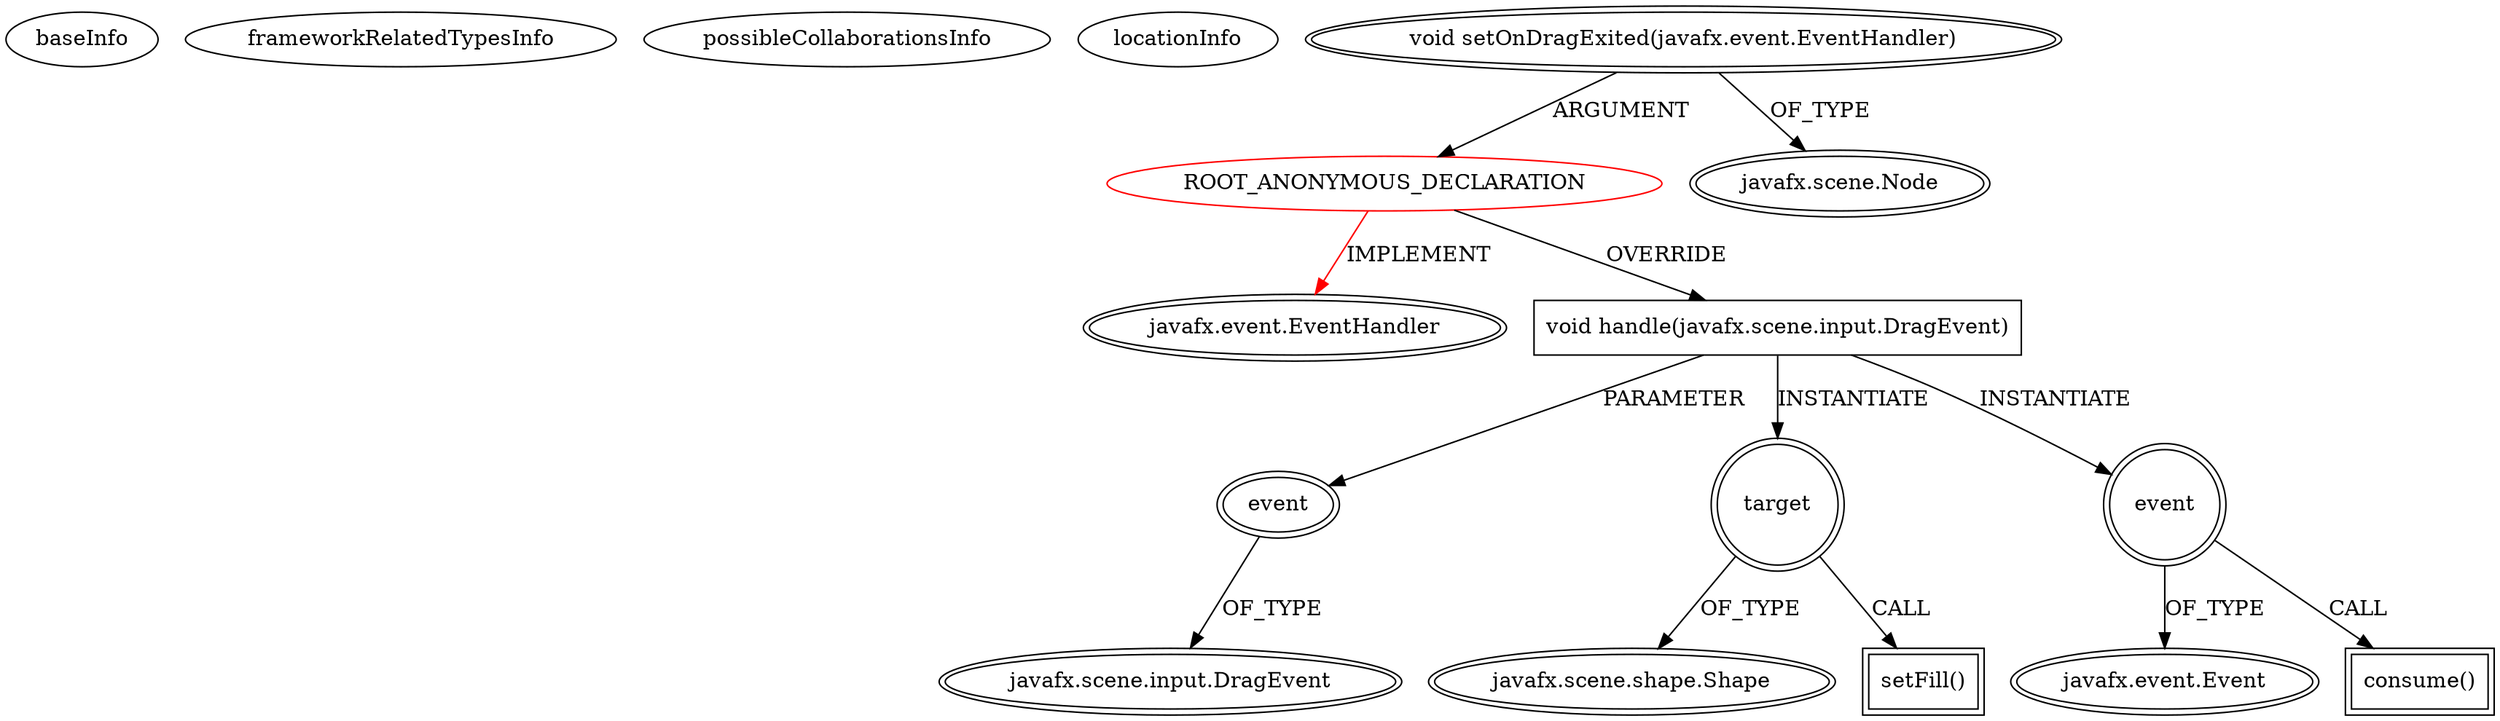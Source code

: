 digraph {
baseInfo[graphId=231,category="extension_graph",isAnonymous=true,possibleRelation=false]
frameworkRelatedTypesInfo[0="javafx.event.EventHandler"]
possibleCollaborationsInfo[]
locationInfo[projectName="ChrisWongAtCUHK-JavaFX",filePath="/ChrisWongAtCUHK-JavaFX/JavaFX-master/Drag-and-DropInJavaFX/src/hellodraganddrop/HelloDragAndDrop.java",contextSignature="void start(javafx.stage.Stage)",graphId="231"]
0[label="ROOT_ANONYMOUS_DECLARATION",vertexType="ROOT_ANONYMOUS_DECLARATION",isFrameworkType=false,color=red]
1[label="javafx.event.EventHandler",vertexType="FRAMEWORK_INTERFACE_TYPE",isFrameworkType=true,peripheries=2]
2[label="void setOnDragExited(javafx.event.EventHandler)",vertexType="OUTSIDE_CALL",isFrameworkType=true,peripheries=2]
3[label="javafx.scene.Node",vertexType="FRAMEWORK_CLASS_TYPE",isFrameworkType=true,peripheries=2]
4[label="void handle(javafx.scene.input.DragEvent)",vertexType="OVERRIDING_METHOD_DECLARATION",isFrameworkType=false,shape=box]
5[label="event",vertexType="PARAMETER_DECLARATION",isFrameworkType=true,peripheries=2]
6[label="javafx.scene.input.DragEvent",vertexType="FRAMEWORK_CLASS_TYPE",isFrameworkType=true,peripheries=2]
7[label="target",vertexType="VARIABLE_EXPRESION",isFrameworkType=true,peripheries=2,shape=circle]
9[label="javafx.scene.shape.Shape",vertexType="FRAMEWORK_CLASS_TYPE",isFrameworkType=true,peripheries=2]
8[label="setFill()",vertexType="INSIDE_CALL",isFrameworkType=true,peripheries=2,shape=box]
10[label="event",vertexType="VARIABLE_EXPRESION",isFrameworkType=true,peripheries=2,shape=circle]
12[label="javafx.event.Event",vertexType="FRAMEWORK_CLASS_TYPE",isFrameworkType=true,peripheries=2]
11[label="consume()",vertexType="INSIDE_CALL",isFrameworkType=true,peripheries=2,shape=box]
0->1[label="IMPLEMENT",color=red]
2->0[label="ARGUMENT"]
2->3[label="OF_TYPE"]
0->4[label="OVERRIDE"]
5->6[label="OF_TYPE"]
4->5[label="PARAMETER"]
4->7[label="INSTANTIATE"]
7->9[label="OF_TYPE"]
7->8[label="CALL"]
4->10[label="INSTANTIATE"]
10->12[label="OF_TYPE"]
10->11[label="CALL"]
}
